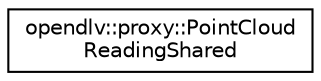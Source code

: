 digraph "Graphical Class Hierarchy"
{
 // LATEX_PDF_SIZE
  edge [fontname="Helvetica",fontsize="10",labelfontname="Helvetica",labelfontsize="10"];
  node [fontname="Helvetica",fontsize="10",shape=record];
  rankdir="LR";
  Node0 [label="opendlv::proxy::PointCloud\lReadingShared",height=0.2,width=0.4,color="black", fillcolor="white", style="filled",URL="$classopendlv_1_1proxy_1_1PointCloudReadingShared.html",tooltip=" "];
}
